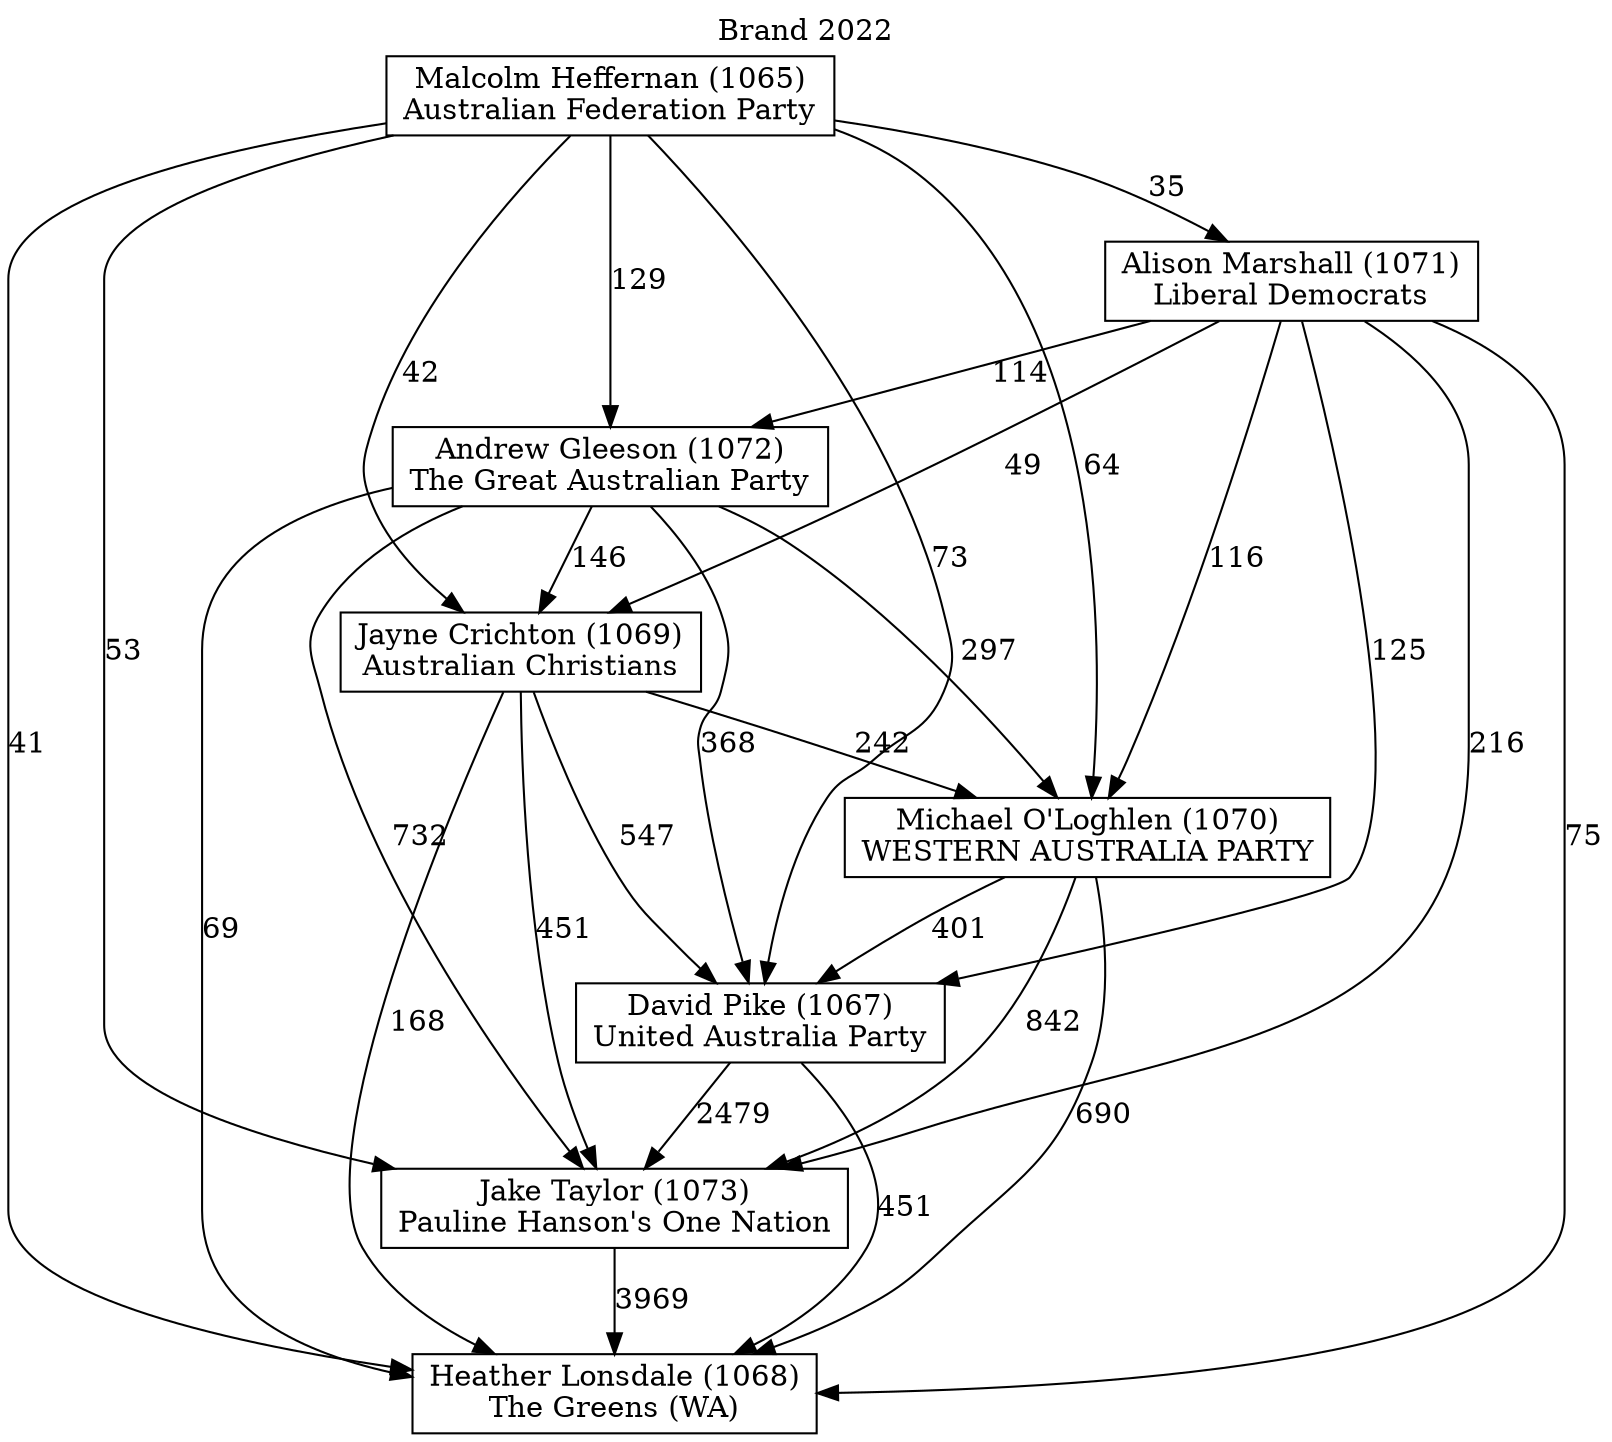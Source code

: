 // House preference flow
digraph "Heather Lonsdale (1068)_Brand_2022" {
	graph [label="Brand 2022" labelloc=t mclimit=10]
	node [shape=box]
	"Jayne Crichton (1069)" [label="Jayne Crichton (1069)
Australian Christians"]
	"Michael O'Loghlen (1070)" [label="Michael O'Loghlen (1070)
WESTERN AUSTRALIA PARTY"]
	"Heather Lonsdale (1068)" [label="Heather Lonsdale (1068)
The Greens (WA)"]
	"David Pike (1067)" [label="David Pike (1067)
United Australia Party"]
	"Malcolm Heffernan (1065)" [label="Malcolm Heffernan (1065)
Australian Federation Party"]
	"Andrew Gleeson (1072)" [label="Andrew Gleeson (1072)
The Great Australian Party"]
	"Alison Marshall (1071)" [label="Alison Marshall (1071)
Liberal Democrats"]
	"Jake Taylor (1073)" [label="Jake Taylor (1073)
Pauline Hanson's One Nation"]
	"Alison Marshall (1071)" -> "Michael O'Loghlen (1070)" [label=116]
	"Malcolm Heffernan (1065)" -> "Andrew Gleeson (1072)" [label=129]
	"Michael O'Loghlen (1070)" -> "Jake Taylor (1073)" [label=842]
	"Alison Marshall (1071)" -> "Jake Taylor (1073)" [label=216]
	"Michael O'Loghlen (1070)" -> "Heather Lonsdale (1068)" [label=690]
	"Michael O'Loghlen (1070)" -> "David Pike (1067)" [label=401]
	"Alison Marshall (1071)" -> "Heather Lonsdale (1068)" [label=75]
	"Malcolm Heffernan (1065)" -> "Michael O'Loghlen (1070)" [label=64]
	"Andrew Gleeson (1072)" -> "Michael O'Loghlen (1070)" [label=297]
	"Andrew Gleeson (1072)" -> "Heather Lonsdale (1068)" [label=69]
	"Andrew Gleeson (1072)" -> "David Pike (1067)" [label=368]
	"Malcolm Heffernan (1065)" -> "Heather Lonsdale (1068)" [label=41]
	"Malcolm Heffernan (1065)" -> "Jayne Crichton (1069)" [label=42]
	"Jayne Crichton (1069)" -> "Heather Lonsdale (1068)" [label=168]
	"Malcolm Heffernan (1065)" -> "Alison Marshall (1071)" [label=35]
	"Alison Marshall (1071)" -> "Andrew Gleeson (1072)" [label=114]
	"Jayne Crichton (1069)" -> "Michael O'Loghlen (1070)" [label=242]
	"Alison Marshall (1071)" -> "Jayne Crichton (1069)" [label=49]
	"Jayne Crichton (1069)" -> "Jake Taylor (1073)" [label=451]
	"David Pike (1067)" -> "Jake Taylor (1073)" [label=2479]
	"Jake Taylor (1073)" -> "Heather Lonsdale (1068)" [label=3969]
	"David Pike (1067)" -> "Heather Lonsdale (1068)" [label=451]
	"Andrew Gleeson (1072)" -> "Jayne Crichton (1069)" [label=146]
	"Malcolm Heffernan (1065)" -> "Jake Taylor (1073)" [label=53]
	"Andrew Gleeson (1072)" -> "Jake Taylor (1073)" [label=732]
	"Jayne Crichton (1069)" -> "David Pike (1067)" [label=547]
	"Malcolm Heffernan (1065)" -> "David Pike (1067)" [label=73]
	"Alison Marshall (1071)" -> "David Pike (1067)" [label=125]
}
